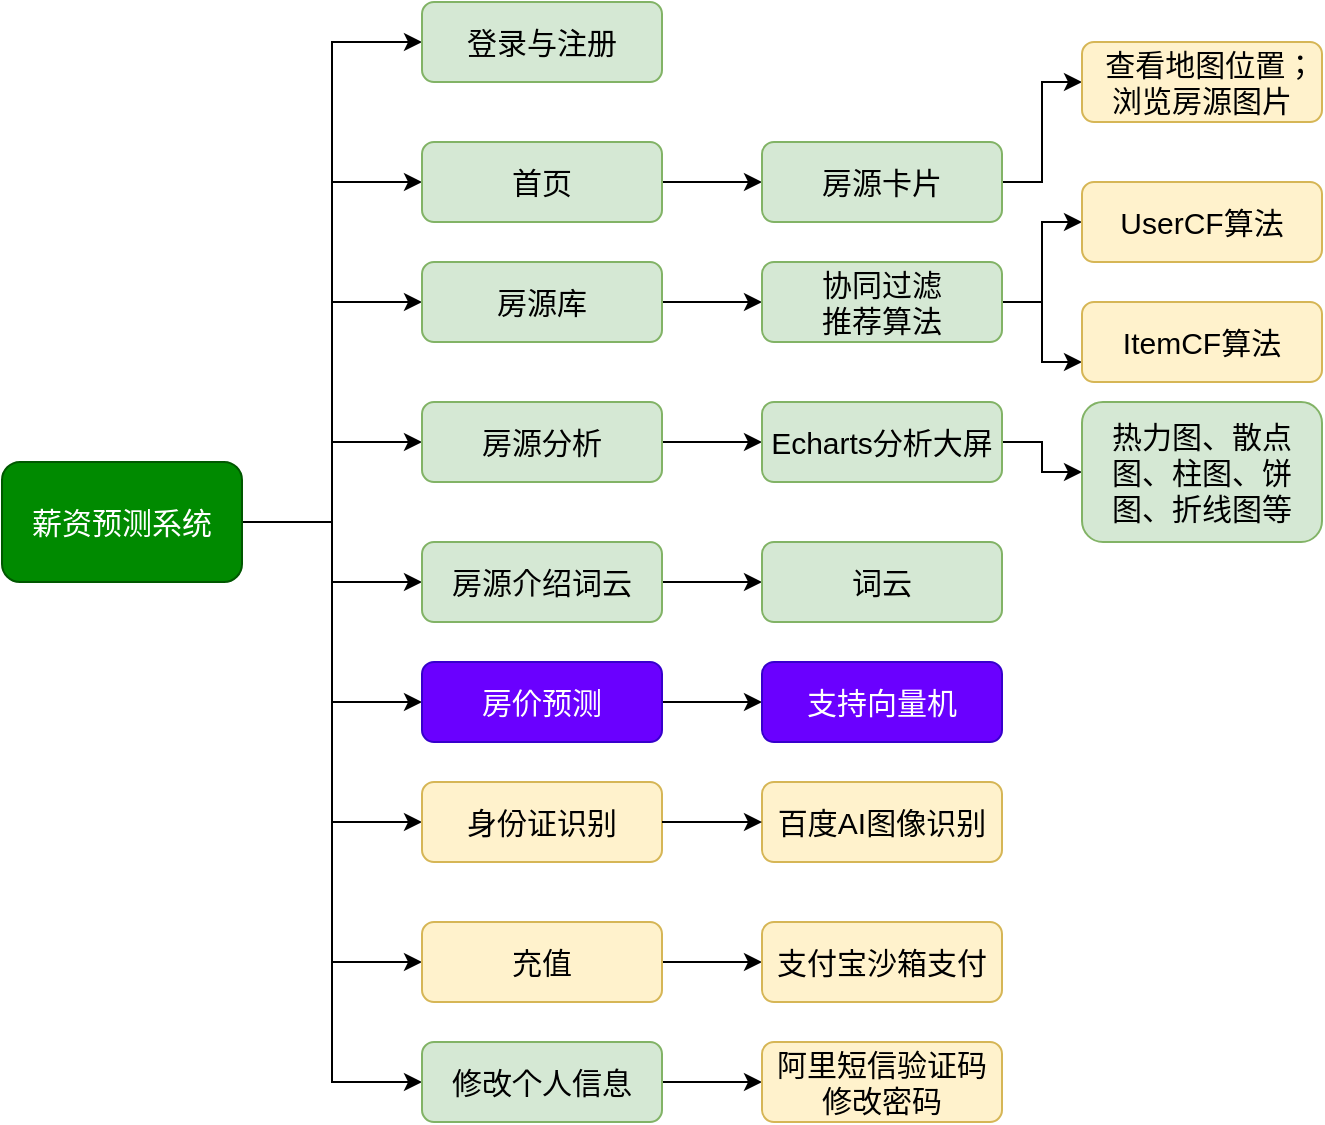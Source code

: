 <mxfile version="24.4.0" type="github">
  <diagram name="第 1 页" id="Ce90Jf3MvmjS0aOVNA00">
    <mxGraphModel dx="1291" dy="655" grid="1" gridSize="10" guides="1" tooltips="1" connect="1" arrows="1" fold="1" page="1" pageScale="1" pageWidth="827" pageHeight="1169" math="0" shadow="0">
      <root>
        <mxCell id="0" />
        <mxCell id="1" parent="0" />
        <mxCell id="gKnQh6ZGJTZB9TMc3dMJ-1" style="edgeStyle=orthogonalEdgeStyle;rounded=0;orthogonalLoop=1;jettySize=auto;html=1;exitX=1;exitY=0.5;exitDx=0;exitDy=0;entryX=0;entryY=0.5;entryDx=0;entryDy=0;" edge="1" parent="1" source="gKnQh6ZGJTZB9TMc3dMJ-10" target="gKnQh6ZGJTZB9TMc3dMJ-13">
          <mxGeometry relative="1" as="geometry" />
        </mxCell>
        <mxCell id="gKnQh6ZGJTZB9TMc3dMJ-2" style="edgeStyle=orthogonalEdgeStyle;rounded=0;orthogonalLoop=1;jettySize=auto;html=1;exitX=1;exitY=0.5;exitDx=0;exitDy=0;entryX=0;entryY=0.5;entryDx=0;entryDy=0;" edge="1" parent="1" source="gKnQh6ZGJTZB9TMc3dMJ-10" target="gKnQh6ZGJTZB9TMc3dMJ-12">
          <mxGeometry relative="1" as="geometry" />
        </mxCell>
        <mxCell id="gKnQh6ZGJTZB9TMc3dMJ-3" style="edgeStyle=orthogonalEdgeStyle;rounded=0;orthogonalLoop=1;jettySize=auto;html=1;exitX=1;exitY=0.5;exitDx=0;exitDy=0;entryX=0;entryY=0.5;entryDx=0;entryDy=0;" edge="1" parent="1" source="gKnQh6ZGJTZB9TMc3dMJ-10" target="gKnQh6ZGJTZB9TMc3dMJ-15">
          <mxGeometry relative="1" as="geometry" />
        </mxCell>
        <mxCell id="gKnQh6ZGJTZB9TMc3dMJ-4" style="edgeStyle=orthogonalEdgeStyle;rounded=0;orthogonalLoop=1;jettySize=auto;html=1;exitX=1;exitY=0.5;exitDx=0;exitDy=0;entryX=0;entryY=0.5;entryDx=0;entryDy=0;" edge="1" parent="1" source="gKnQh6ZGJTZB9TMc3dMJ-10" target="gKnQh6ZGJTZB9TMc3dMJ-19">
          <mxGeometry relative="1" as="geometry" />
        </mxCell>
        <mxCell id="gKnQh6ZGJTZB9TMc3dMJ-5" style="edgeStyle=orthogonalEdgeStyle;rounded=0;orthogonalLoop=1;jettySize=auto;html=1;exitX=1;exitY=0.5;exitDx=0;exitDy=0;entryX=0;entryY=0.5;entryDx=0;entryDy=0;" edge="1" parent="1" source="gKnQh6ZGJTZB9TMc3dMJ-10" target="gKnQh6ZGJTZB9TMc3dMJ-20">
          <mxGeometry relative="1" as="geometry" />
        </mxCell>
        <mxCell id="gKnQh6ZGJTZB9TMc3dMJ-6" style="edgeStyle=orthogonalEdgeStyle;rounded=0;orthogonalLoop=1;jettySize=auto;html=1;exitX=1;exitY=0.5;exitDx=0;exitDy=0;entryX=0;entryY=0.5;entryDx=0;entryDy=0;" edge="1" parent="1" source="gKnQh6ZGJTZB9TMc3dMJ-10" target="gKnQh6ZGJTZB9TMc3dMJ-25">
          <mxGeometry relative="1" as="geometry" />
        </mxCell>
        <mxCell id="gKnQh6ZGJTZB9TMc3dMJ-7" style="edgeStyle=orthogonalEdgeStyle;rounded=0;orthogonalLoop=1;jettySize=auto;html=1;exitX=1;exitY=0.5;exitDx=0;exitDy=0;entryX=0;entryY=0.5;entryDx=0;entryDy=0;" edge="1" parent="1" source="gKnQh6ZGJTZB9TMc3dMJ-10" target="gKnQh6ZGJTZB9TMc3dMJ-32">
          <mxGeometry relative="1" as="geometry" />
        </mxCell>
        <mxCell id="gKnQh6ZGJTZB9TMc3dMJ-8" style="edgeStyle=orthogonalEdgeStyle;rounded=0;orthogonalLoop=1;jettySize=auto;html=1;exitX=1;exitY=0.5;exitDx=0;exitDy=0;entryX=0;entryY=0.5;entryDx=0;entryDy=0;" edge="1" parent="1" source="gKnQh6ZGJTZB9TMc3dMJ-10" target="gKnQh6ZGJTZB9TMc3dMJ-36">
          <mxGeometry relative="1" as="geometry" />
        </mxCell>
        <mxCell id="gKnQh6ZGJTZB9TMc3dMJ-9" style="edgeStyle=orthogonalEdgeStyle;rounded=0;orthogonalLoop=1;jettySize=auto;html=1;exitX=1;exitY=0.5;exitDx=0;exitDy=0;entryX=0;entryY=0.5;entryDx=0;entryDy=0;fontSize=15;" edge="1" parent="1" source="gKnQh6ZGJTZB9TMc3dMJ-10" target="gKnQh6ZGJTZB9TMc3dMJ-42">
          <mxGeometry relative="1" as="geometry" />
        </mxCell>
        <mxCell id="gKnQh6ZGJTZB9TMc3dMJ-10" value="薪资预测系统" style="rounded=1;whiteSpace=wrap;html=1;fontSize=15;fillColor=#008a00;strokeColor=#005700;fontColor=#ffffff;" vertex="1" parent="1">
          <mxGeometry x="10" y="260" width="120" height="60" as="geometry" />
        </mxCell>
        <mxCell id="gKnQh6ZGJTZB9TMc3dMJ-11" style="edgeStyle=orthogonalEdgeStyle;rounded=0;orthogonalLoop=1;jettySize=auto;html=1;exitX=1;exitY=0.5;exitDx=0;exitDy=0;entryX=0;entryY=0.5;entryDx=0;entryDy=0;" edge="1" parent="1" source="gKnQh6ZGJTZB9TMc3dMJ-12" target="gKnQh6ZGJTZB9TMc3dMJ-17">
          <mxGeometry relative="1" as="geometry" />
        </mxCell>
        <mxCell id="gKnQh6ZGJTZB9TMc3dMJ-12" value="首页" style="rounded=1;whiteSpace=wrap;html=1;fontSize=15;fillColor=#d5e8d4;strokeColor=#82b366;" vertex="1" parent="1">
          <mxGeometry x="220" y="100" width="120" height="40" as="geometry" />
        </mxCell>
        <mxCell id="gKnQh6ZGJTZB9TMc3dMJ-13" value="登录与注册" style="rounded=1;whiteSpace=wrap;html=1;fontSize=15;fillColor=#d5e8d4;strokeColor=#82b366;" vertex="1" parent="1">
          <mxGeometry x="220" y="30" width="120" height="40" as="geometry" />
        </mxCell>
        <mxCell id="gKnQh6ZGJTZB9TMc3dMJ-14" style="edgeStyle=orthogonalEdgeStyle;rounded=0;orthogonalLoop=1;jettySize=auto;html=1;exitX=1;exitY=0.5;exitDx=0;exitDy=0;entryX=0;entryY=0.5;entryDx=0;entryDy=0;" edge="1" parent="1" source="gKnQh6ZGJTZB9TMc3dMJ-15" target="gKnQh6ZGJTZB9TMc3dMJ-23">
          <mxGeometry relative="1" as="geometry" />
        </mxCell>
        <mxCell id="gKnQh6ZGJTZB9TMc3dMJ-15" value="房源分析" style="rounded=1;whiteSpace=wrap;html=1;fontSize=15;fillColor=#d5e8d4;strokeColor=#82b366;" vertex="1" parent="1">
          <mxGeometry x="220" y="230" width="120" height="40" as="geometry" />
        </mxCell>
        <mxCell id="gKnQh6ZGJTZB9TMc3dMJ-16" style="edgeStyle=orthogonalEdgeStyle;rounded=0;orthogonalLoop=1;jettySize=auto;html=1;exitX=1;exitY=0.5;exitDx=0;exitDy=0;entryX=0;entryY=0.5;entryDx=0;entryDy=0;" edge="1" parent="1" source="gKnQh6ZGJTZB9TMc3dMJ-17" target="gKnQh6ZGJTZB9TMc3dMJ-38">
          <mxGeometry relative="1" as="geometry" />
        </mxCell>
        <mxCell id="gKnQh6ZGJTZB9TMc3dMJ-17" value="房源卡片" style="rounded=1;whiteSpace=wrap;html=1;fontSize=15;fillColor=#d5e8d4;strokeColor=#82b366;" vertex="1" parent="1">
          <mxGeometry x="390" y="100" width="120" height="40" as="geometry" />
        </mxCell>
        <mxCell id="gKnQh6ZGJTZB9TMc3dMJ-18" style="edgeStyle=orthogonalEdgeStyle;rounded=0;orthogonalLoop=1;jettySize=auto;html=1;exitX=1;exitY=0.5;exitDx=0;exitDy=0;entryX=0;entryY=0.5;entryDx=0;entryDy=0;" edge="1" parent="1" source="gKnQh6ZGJTZB9TMc3dMJ-19" target="gKnQh6ZGJTZB9TMc3dMJ-21">
          <mxGeometry relative="1" as="geometry" />
        </mxCell>
        <mxCell id="gKnQh6ZGJTZB9TMc3dMJ-19" value="房源介绍词云" style="rounded=1;whiteSpace=wrap;html=1;fontSize=15;fillColor=#d5e8d4;strokeColor=#82b366;" vertex="1" parent="1">
          <mxGeometry x="220" y="300" width="120" height="40" as="geometry" />
        </mxCell>
        <mxCell id="gKnQh6ZGJTZB9TMc3dMJ-20" value="身份证识别" style="rounded=1;whiteSpace=wrap;html=1;fontSize=15;fillColor=#fff2cc;strokeColor=#d6b656;" vertex="1" parent="1">
          <mxGeometry x="220" y="420" width="120" height="40" as="geometry" />
        </mxCell>
        <mxCell id="gKnQh6ZGJTZB9TMc3dMJ-21" value="词云" style="rounded=1;whiteSpace=wrap;html=1;fontSize=15;fillColor=#d5e8d4;strokeColor=#82b366;" vertex="1" parent="1">
          <mxGeometry x="390" y="300" width="120" height="40" as="geometry" />
        </mxCell>
        <mxCell id="gKnQh6ZGJTZB9TMc3dMJ-22" style="edgeStyle=orthogonalEdgeStyle;rounded=0;orthogonalLoop=1;jettySize=auto;html=1;exitX=1;exitY=0.5;exitDx=0;exitDy=0;entryX=0;entryY=0.5;entryDx=0;entryDy=0;" edge="1" parent="1" source="gKnQh6ZGJTZB9TMc3dMJ-23" target="gKnQh6ZGJTZB9TMc3dMJ-39">
          <mxGeometry relative="1" as="geometry" />
        </mxCell>
        <mxCell id="gKnQh6ZGJTZB9TMc3dMJ-23" value="Echarts分析大屏" style="rounded=1;whiteSpace=wrap;html=1;fontSize=15;fillColor=#d5e8d4;strokeColor=#82b366;" vertex="1" parent="1">
          <mxGeometry x="390" y="230" width="120" height="40" as="geometry" />
        </mxCell>
        <mxCell id="gKnQh6ZGJTZB9TMc3dMJ-24" value="" style="edgeStyle=orthogonalEdgeStyle;rounded=0;orthogonalLoop=1;jettySize=auto;html=1;" edge="1" parent="1" source="gKnQh6ZGJTZB9TMc3dMJ-25" target="gKnQh6ZGJTZB9TMc3dMJ-28">
          <mxGeometry relative="1" as="geometry" />
        </mxCell>
        <mxCell id="gKnQh6ZGJTZB9TMc3dMJ-25" value="房源库" style="rounded=1;whiteSpace=wrap;html=1;fontSize=15;fillColor=#d5e8d4;strokeColor=#82b366;" vertex="1" parent="1">
          <mxGeometry x="220" y="160" width="120" height="40" as="geometry" />
        </mxCell>
        <mxCell id="gKnQh6ZGJTZB9TMc3dMJ-26" style="edgeStyle=orthogonalEdgeStyle;rounded=0;orthogonalLoop=1;jettySize=auto;html=1;exitX=1;exitY=0.5;exitDx=0;exitDy=0;entryX=0;entryY=0.5;entryDx=0;entryDy=0;" edge="1" parent="1" source="gKnQh6ZGJTZB9TMc3dMJ-28" target="gKnQh6ZGJTZB9TMc3dMJ-33">
          <mxGeometry relative="1" as="geometry" />
        </mxCell>
        <mxCell id="gKnQh6ZGJTZB9TMc3dMJ-27" style="edgeStyle=orthogonalEdgeStyle;rounded=0;orthogonalLoop=1;jettySize=auto;html=1;exitX=1;exitY=0.5;exitDx=0;exitDy=0;entryX=0;entryY=0.75;entryDx=0;entryDy=0;" edge="1" parent="1" source="gKnQh6ZGJTZB9TMc3dMJ-28" target="gKnQh6ZGJTZB9TMc3dMJ-34">
          <mxGeometry relative="1" as="geometry" />
        </mxCell>
        <mxCell id="gKnQh6ZGJTZB9TMc3dMJ-28" value="协同过滤&lt;br&gt;推荐算法" style="rounded=1;whiteSpace=wrap;html=1;fontSize=15;fillColor=#d5e8d4;strokeColor=#82b366;" vertex="1" parent="1">
          <mxGeometry x="390" y="160" width="120" height="40" as="geometry" />
        </mxCell>
        <mxCell id="gKnQh6ZGJTZB9TMc3dMJ-29" value="百度AI图像识别" style="rounded=1;whiteSpace=wrap;html=1;fontSize=15;fillColor=#fff2cc;strokeColor=#d6b656;" vertex="1" parent="1">
          <mxGeometry x="390" y="420" width="120" height="40" as="geometry" />
        </mxCell>
        <mxCell id="gKnQh6ZGJTZB9TMc3dMJ-30" style="edgeStyle=orthogonalEdgeStyle;rounded=0;orthogonalLoop=1;jettySize=auto;html=1;exitX=1;exitY=0.5;exitDx=0;exitDy=0;" edge="1" parent="1" source="gKnQh6ZGJTZB9TMc3dMJ-20">
          <mxGeometry relative="1" as="geometry">
            <mxPoint x="350" y="380" as="sourcePoint" />
            <mxPoint x="390" y="440" as="targetPoint" />
          </mxGeometry>
        </mxCell>
        <mxCell id="gKnQh6ZGJTZB9TMc3dMJ-31" style="edgeStyle=orthogonalEdgeStyle;rounded=0;orthogonalLoop=1;jettySize=auto;html=1;exitX=1;exitY=0.5;exitDx=0;exitDy=0;entryX=0;entryY=0.5;entryDx=0;entryDy=0;" edge="1" parent="1" source="gKnQh6ZGJTZB9TMc3dMJ-32" target="gKnQh6ZGJTZB9TMc3dMJ-40">
          <mxGeometry relative="1" as="geometry" />
        </mxCell>
        <mxCell id="gKnQh6ZGJTZB9TMc3dMJ-32" value="修改个人信息" style="rounded=1;whiteSpace=wrap;html=1;fontSize=15;fillColor=#d5e8d4;strokeColor=#82b366;" vertex="1" parent="1">
          <mxGeometry x="220" y="550" width="120" height="40" as="geometry" />
        </mxCell>
        <mxCell id="gKnQh6ZGJTZB9TMc3dMJ-33" value="UserCF算法" style="rounded=1;whiteSpace=wrap;html=1;fontSize=15;fillColor=#fff2cc;strokeColor=#d6b656;" vertex="1" parent="1">
          <mxGeometry x="550" y="120" width="120" height="40" as="geometry" />
        </mxCell>
        <mxCell id="gKnQh6ZGJTZB9TMc3dMJ-34" value="ItemCF算法" style="rounded=1;whiteSpace=wrap;html=1;fontSize=15;fillColor=#fff2cc;strokeColor=#d6b656;" vertex="1" parent="1">
          <mxGeometry x="550" y="180" width="120" height="40" as="geometry" />
        </mxCell>
        <mxCell id="gKnQh6ZGJTZB9TMc3dMJ-35" style="edgeStyle=orthogonalEdgeStyle;rounded=0;orthogonalLoop=1;jettySize=auto;html=1;exitX=1;exitY=0.5;exitDx=0;exitDy=0;entryX=0;entryY=0.5;entryDx=0;entryDy=0;" edge="1" parent="1" source="gKnQh6ZGJTZB9TMc3dMJ-36" target="gKnQh6ZGJTZB9TMc3dMJ-37">
          <mxGeometry relative="1" as="geometry" />
        </mxCell>
        <mxCell id="gKnQh6ZGJTZB9TMc3dMJ-36" value="充值" style="rounded=1;whiteSpace=wrap;html=1;fontSize=15;fillColor=#fff2cc;strokeColor=#d6b656;" vertex="1" parent="1">
          <mxGeometry x="220" y="490" width="120" height="40" as="geometry" />
        </mxCell>
        <mxCell id="gKnQh6ZGJTZB9TMc3dMJ-37" value="支付宝沙箱支付" style="rounded=1;whiteSpace=wrap;html=1;fontSize=15;fillColor=#fff2cc;strokeColor=#d6b656;" vertex="1" parent="1">
          <mxGeometry x="390" y="490" width="120" height="40" as="geometry" />
        </mxCell>
        <mxCell id="gKnQh6ZGJTZB9TMc3dMJ-38" value="&amp;nbsp; 查看地图位置；浏览房源图片" style="rounded=1;whiteSpace=wrap;html=1;fontSize=15;fillColor=#fff2cc;strokeColor=#d6b656;" vertex="1" parent="1">
          <mxGeometry x="550" y="50" width="120" height="40" as="geometry" />
        </mxCell>
        <mxCell id="gKnQh6ZGJTZB9TMc3dMJ-39" value="热力图、散点图、柱图、饼图、折线图等" style="rounded=1;whiteSpace=wrap;html=1;fontSize=15;fillColor=#d5e8d4;strokeColor=#82b366;" vertex="1" parent="1">
          <mxGeometry x="550" y="230" width="120" height="70" as="geometry" />
        </mxCell>
        <mxCell id="gKnQh6ZGJTZB9TMc3dMJ-40" value="阿里短信验证码修改密码" style="rounded=1;whiteSpace=wrap;html=1;fontSize=15;fillColor=#fff2cc;strokeColor=#d6b656;" vertex="1" parent="1">
          <mxGeometry x="390" y="550" width="120" height="40" as="geometry" />
        </mxCell>
        <mxCell id="gKnQh6ZGJTZB9TMc3dMJ-41" style="edgeStyle=orthogonalEdgeStyle;rounded=0;orthogonalLoop=1;jettySize=auto;html=1;exitX=1;exitY=0.5;exitDx=0;exitDy=0;entryX=0;entryY=0.5;entryDx=0;entryDy=0;fontSize=15;" edge="1" parent="1" source="gKnQh6ZGJTZB9TMc3dMJ-42" target="gKnQh6ZGJTZB9TMc3dMJ-43">
          <mxGeometry relative="1" as="geometry" />
        </mxCell>
        <mxCell id="gKnQh6ZGJTZB9TMc3dMJ-42" value="房价预测" style="rounded=1;whiteSpace=wrap;html=1;fontSize=15;fillColor=#6a00ff;strokeColor=#3700CC;fontColor=#ffffff;" vertex="1" parent="1">
          <mxGeometry x="220" y="360" width="120" height="40" as="geometry" />
        </mxCell>
        <mxCell id="gKnQh6ZGJTZB9TMc3dMJ-43" value="支持向量机" style="rounded=1;whiteSpace=wrap;html=1;fontSize=15;fillColor=#6a00ff;strokeColor=#3700CC;fontColor=#ffffff;" vertex="1" parent="1">
          <mxGeometry x="390" y="360" width="120" height="40" as="geometry" />
        </mxCell>
      </root>
    </mxGraphModel>
  </diagram>
</mxfile>

